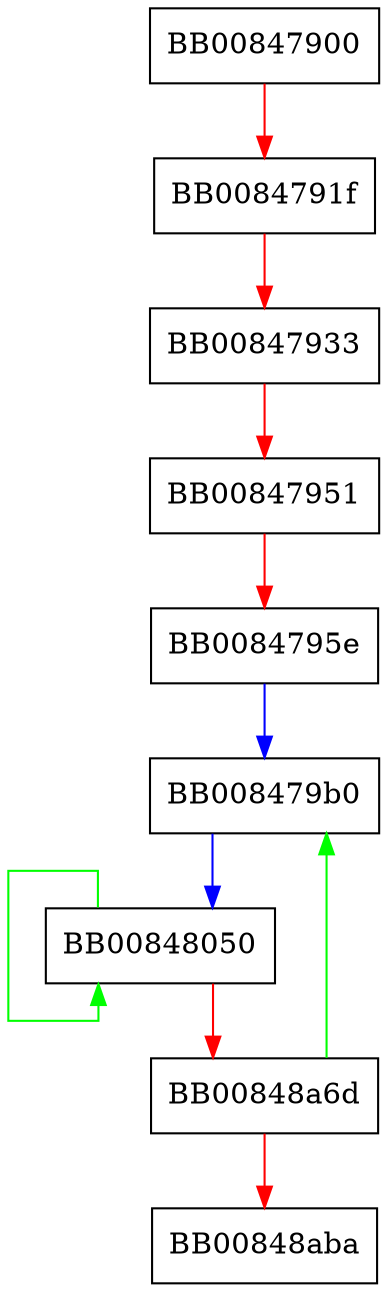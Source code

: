 digraph sha256_block_data_order {
  node [shape="box"];
  graph [splines=ortho];
  BB00847900 -> BB0084791f [color="red"];
  BB0084791f -> BB00847933 [color="red"];
  BB00847933 -> BB00847951 [color="red"];
  BB00847951 -> BB0084795e [color="red"];
  BB0084795e -> BB008479b0 [color="blue"];
  BB008479b0 -> BB00848050 [color="blue"];
  BB00848050 -> BB00848050 [color="green"];
  BB00848050 -> BB00848a6d [color="red"];
  BB00848a6d -> BB008479b0 [color="green"];
  BB00848a6d -> BB00848aba [color="red"];
}